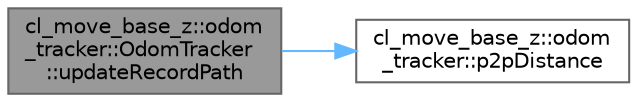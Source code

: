 digraph "cl_move_base_z::odom_tracker::OdomTracker::updateRecordPath"
{
 // LATEX_PDF_SIZE
  bgcolor="transparent";
  edge [fontname=Helvetica,fontsize=10,labelfontname=Helvetica,labelfontsize=10];
  node [fontname=Helvetica,fontsize=10,shape=box,height=0.2,width=0.4];
  rankdir="LR";
  Node1 [label="cl_move_base_z::odom\l_tracker::OdomTracker\l::updateRecordPath",height=0.2,width=0.4,color="gray40", fillcolor="grey60", style="filled", fontcolor="black",tooltip=" "];
  Node1 -> Node2 [color="steelblue1",style="solid"];
  Node2 [label="cl_move_base_z::odom\l_tracker::p2pDistance",height=0.2,width=0.4,color="grey40", fillcolor="white", style="filled",URL="$namespacecl__move__base__z_1_1odom__tracker.html#a501582a760a02ce0069d95bfc67ca973",tooltip=" "];
}
